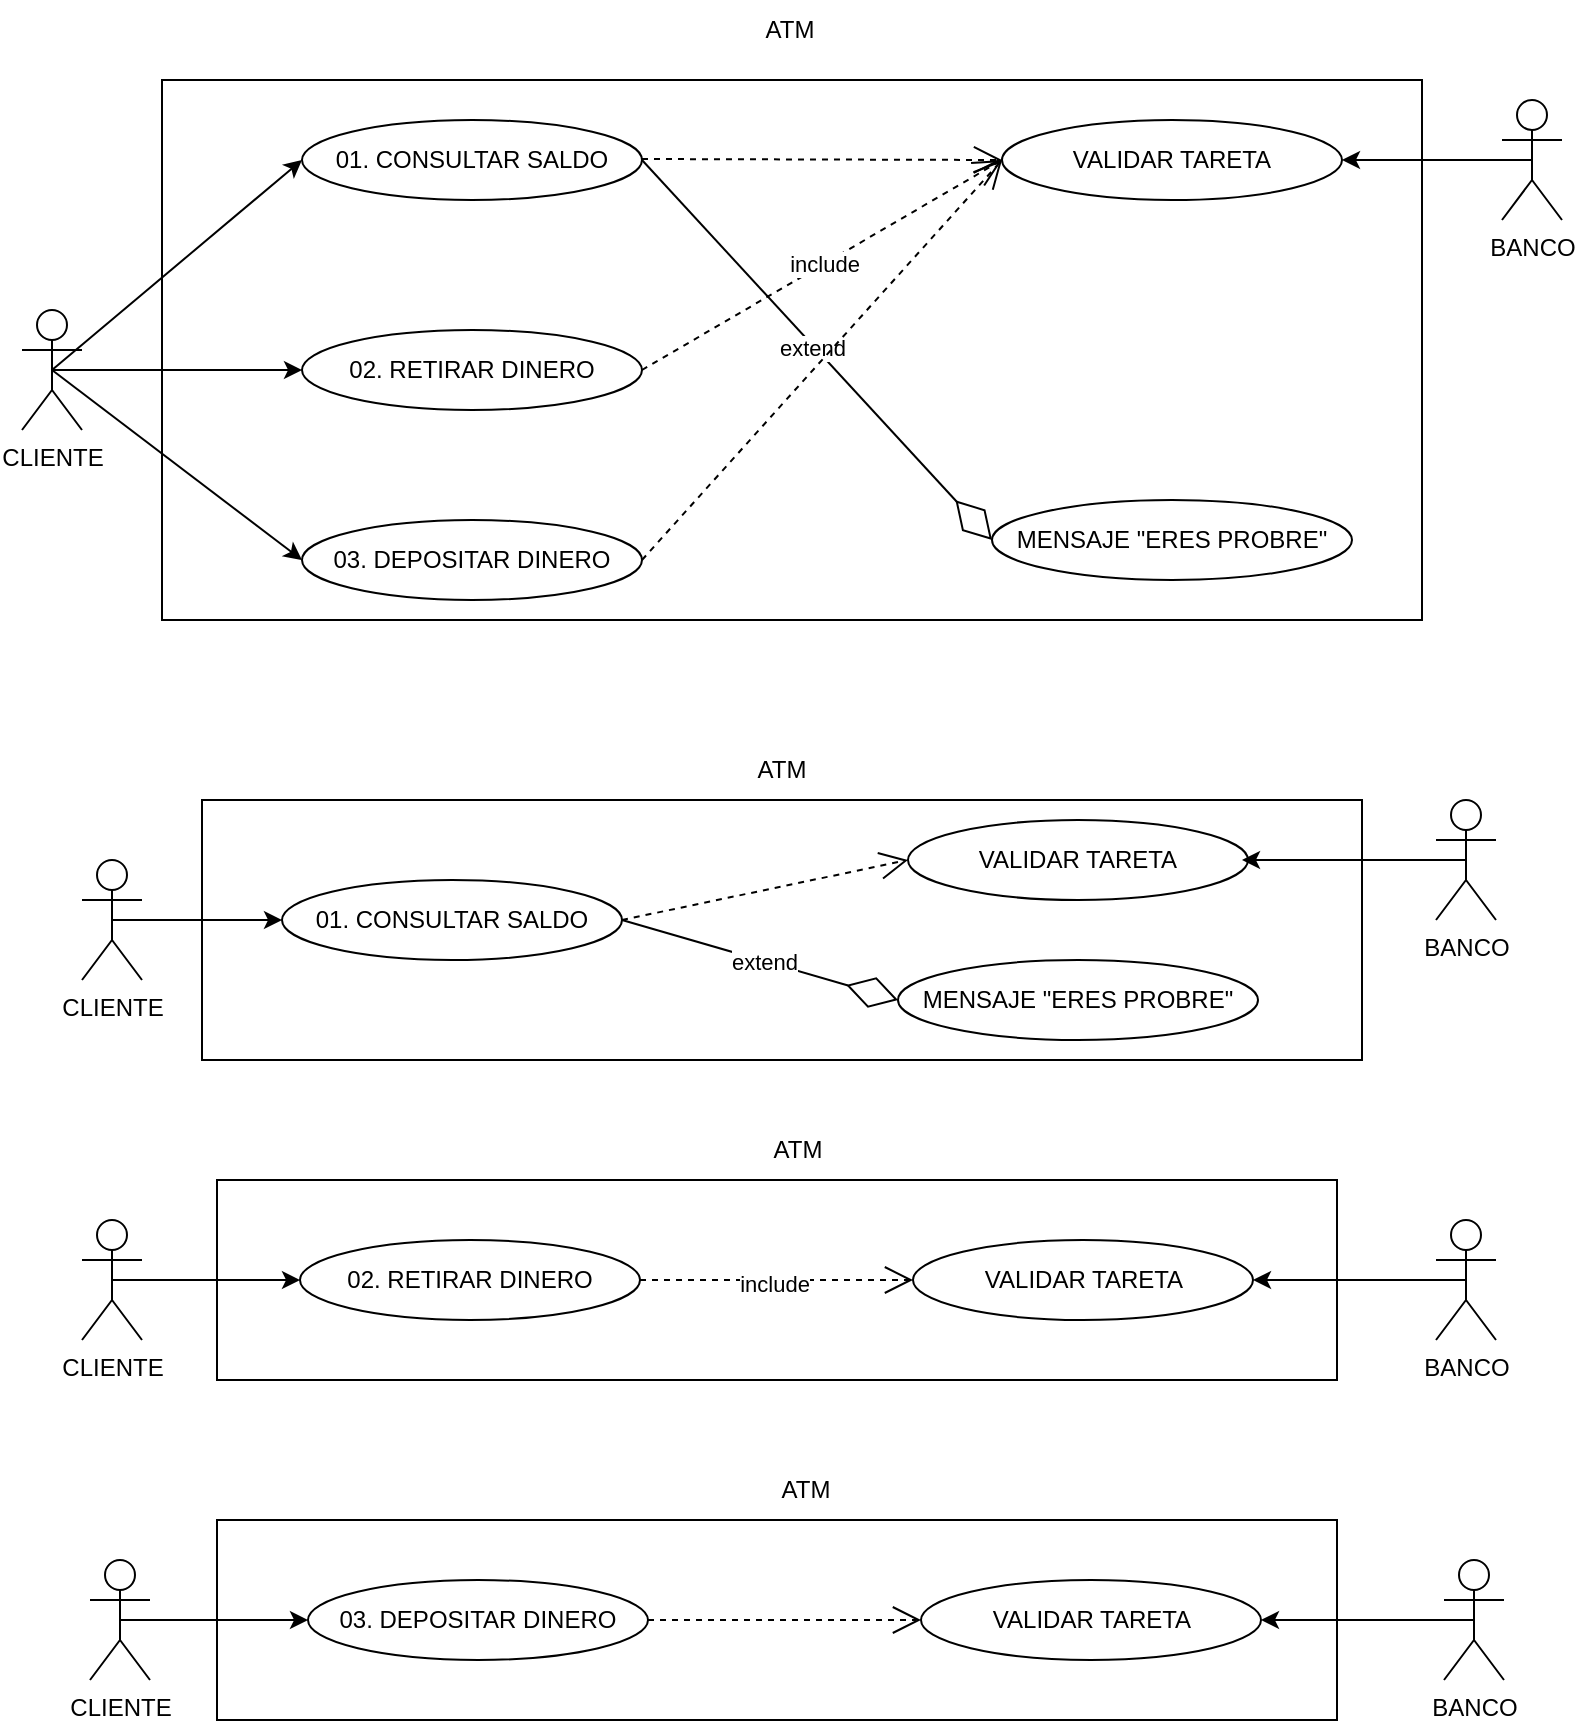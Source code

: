<mxfile version="26.2.9">
  <diagram name="Página-1" id="77_jLdsXMXuXue2JdILN">
    <mxGraphModel dx="874" dy="465" grid="1" gridSize="10" guides="1" tooltips="1" connect="1" arrows="1" fold="1" page="1" pageScale="1" pageWidth="827" pageHeight="1169" math="0" shadow="0">
      <root>
        <mxCell id="0" />
        <mxCell id="1" parent="0" />
        <mxCell id="1ag3v4XTMJ8q7o0tQjij-1" value="BANCO" style="shape=umlActor;verticalLabelPosition=bottom;verticalAlign=top;html=1;outlineConnect=0;" parent="1" vertex="1">
          <mxGeometry x="770" y="200" width="30" height="60" as="geometry" />
        </mxCell>
        <mxCell id="1ag3v4XTMJ8q7o0tQjij-2" value="CLIENTE" style="shape=umlActor;verticalLabelPosition=bottom;verticalAlign=top;html=1;outlineConnect=0;" parent="1" vertex="1">
          <mxGeometry x="30" y="305" width="30" height="60" as="geometry" />
        </mxCell>
        <mxCell id="1ag3v4XTMJ8q7o0tQjij-6" value="01. CONSULTAR SALDO" style="ellipse;whiteSpace=wrap;html=1;" parent="1" vertex="1">
          <mxGeometry x="170" y="210" width="170" height="40" as="geometry" />
        </mxCell>
        <mxCell id="1ag3v4XTMJ8q7o0tQjij-8" value="VALIDAR TARETA" style="ellipse;whiteSpace=wrap;html=1;" parent="1" vertex="1">
          <mxGeometry x="520" y="210" width="170" height="40" as="geometry" />
        </mxCell>
        <mxCell id="1ag3v4XTMJ8q7o0tQjij-15" value="ATM" style="text;html=1;align=center;verticalAlign=middle;whiteSpace=wrap;rounded=0;" parent="1" vertex="1">
          <mxGeometry x="380" y="520" width="60" height="30" as="geometry" />
        </mxCell>
        <mxCell id="1ag3v4XTMJ8q7o0tQjij-16" value="02. RETIRAR DINERO" style="ellipse;whiteSpace=wrap;html=1;" parent="1" vertex="1">
          <mxGeometry x="170" y="315" width="170" height="40" as="geometry" />
        </mxCell>
        <mxCell id="1ag3v4XTMJ8q7o0tQjij-17" value="03. DEPOSITAR DINERO" style="ellipse;whiteSpace=wrap;html=1;" parent="1" vertex="1">
          <mxGeometry x="170" y="410" width="170" height="40" as="geometry" />
        </mxCell>
        <mxCell id="1ag3v4XTMJ8q7o0tQjij-18" value="MENSAJE &quot;ERES PROBRE&quot;" style="ellipse;whiteSpace=wrap;html=1;" parent="1" vertex="1">
          <mxGeometry x="515" y="400" width="180" height="40" as="geometry" />
        </mxCell>
        <mxCell id="1ag3v4XTMJ8q7o0tQjij-20" value="" style="endArrow=diamondThin;endFill=0;endSize=24;html=1;rounded=0;exitX=1;exitY=0.5;exitDx=0;exitDy=0;entryX=0;entryY=0.5;entryDx=0;entryDy=0;" parent="1" source="1ag3v4XTMJ8q7o0tQjij-6" target="1ag3v4XTMJ8q7o0tQjij-18" edge="1">
          <mxGeometry width="160" relative="1" as="geometry">
            <mxPoint x="330" y="360" as="sourcePoint" />
            <mxPoint x="490" y="360" as="targetPoint" />
          </mxGeometry>
        </mxCell>
        <mxCell id="1ag3v4XTMJ8q7o0tQjij-65" value="extend" style="edgeLabel;html=1;align=center;verticalAlign=middle;resizable=0;points=[];" parent="1ag3v4XTMJ8q7o0tQjij-20" vertex="1" connectable="0">
          <mxGeometry x="-0.03" y="-2" relative="1" as="geometry">
            <mxPoint x="1" as="offset" />
          </mxGeometry>
        </mxCell>
        <mxCell id="1ag3v4XTMJ8q7o0tQjij-21" value="" style="endArrow=open;endSize=12;dashed=1;html=1;rounded=0;entryX=0;entryY=0.5;entryDx=0;entryDy=0;" parent="1" target="1ag3v4XTMJ8q7o0tQjij-8" edge="1">
          <mxGeometry x="-0.001" width="160" relative="1" as="geometry">
            <mxPoint x="340" y="229.5" as="sourcePoint" />
            <mxPoint x="500" y="229.5" as="targetPoint" />
            <mxPoint as="offset" />
          </mxGeometry>
        </mxCell>
        <mxCell id="1ag3v4XTMJ8q7o0tQjij-22" value="" style="endArrow=open;endSize=12;dashed=1;html=1;rounded=0;exitX=1;exitY=0.5;exitDx=0;exitDy=0;entryX=0;entryY=0.5;entryDx=0;entryDy=0;" parent="1" source="1ag3v4XTMJ8q7o0tQjij-16" target="1ag3v4XTMJ8q7o0tQjij-8" edge="1">
          <mxGeometry width="160" relative="1" as="geometry">
            <mxPoint x="330" y="360" as="sourcePoint" />
            <mxPoint x="440" y="270" as="targetPoint" />
          </mxGeometry>
        </mxCell>
        <mxCell id="1ag3v4XTMJ8q7o0tQjij-66" value="include" style="edgeLabel;html=1;align=center;verticalAlign=middle;resizable=0;points=[];" parent="1ag3v4XTMJ8q7o0tQjij-22" vertex="1" connectable="0">
          <mxGeometry x="0.008" relative="1" as="geometry">
            <mxPoint as="offset" />
          </mxGeometry>
        </mxCell>
        <mxCell id="1ag3v4XTMJ8q7o0tQjij-23" value="" style="endArrow=open;endSize=12;dashed=1;html=1;rounded=0;exitX=1;exitY=0.5;exitDx=0;exitDy=0;entryX=0;entryY=0.5;entryDx=0;entryDy=0;" parent="1" source="1ag3v4XTMJ8q7o0tQjij-17" target="1ag3v4XTMJ8q7o0tQjij-8" edge="1">
          <mxGeometry x="0.7" y="49" width="160" relative="1" as="geometry">
            <mxPoint x="340" y="370" as="sourcePoint" />
            <mxPoint x="510" y="270" as="targetPoint" />
            <mxPoint as="offset" />
          </mxGeometry>
        </mxCell>
        <mxCell id="1ag3v4XTMJ8q7o0tQjij-25" value="" style="endArrow=classic;html=1;rounded=0;exitX=0.5;exitY=0.5;exitDx=0;exitDy=0;exitPerimeter=0;entryX=0;entryY=0.5;entryDx=0;entryDy=0;" parent="1" source="1ag3v4XTMJ8q7o0tQjij-2" target="1ag3v4XTMJ8q7o0tQjij-6" edge="1">
          <mxGeometry width="50" height="50" relative="1" as="geometry">
            <mxPoint x="70" y="310" as="sourcePoint" />
            <mxPoint x="120" y="260" as="targetPoint" />
          </mxGeometry>
        </mxCell>
        <mxCell id="1ag3v4XTMJ8q7o0tQjij-26" value="" style="endArrow=classic;html=1;rounded=0;exitX=0.5;exitY=0.5;exitDx=0;exitDy=0;exitPerimeter=0;" parent="1" source="1ag3v4XTMJ8q7o0tQjij-2" target="1ag3v4XTMJ8q7o0tQjij-16" edge="1">
          <mxGeometry width="50" height="50" relative="1" as="geometry">
            <mxPoint x="65" y="320" as="sourcePoint" />
            <mxPoint x="180" y="248" as="targetPoint" />
          </mxGeometry>
        </mxCell>
        <mxCell id="1ag3v4XTMJ8q7o0tQjij-27" value="" style="endArrow=classic;html=1;rounded=0;exitX=0.5;exitY=0.5;exitDx=0;exitDy=0;exitPerimeter=0;entryX=0;entryY=0.5;entryDx=0;entryDy=0;" parent="1" source="1ag3v4XTMJ8q7o0tQjij-2" target="1ag3v4XTMJ8q7o0tQjij-17" edge="1">
          <mxGeometry width="50" height="50" relative="1" as="geometry">
            <mxPoint x="65" y="320" as="sourcePoint" />
            <mxPoint x="180" y="240" as="targetPoint" />
          </mxGeometry>
        </mxCell>
        <mxCell id="1ag3v4XTMJ8q7o0tQjij-28" value="" style="endArrow=classic;html=1;rounded=0;entryX=1;entryY=0.5;entryDx=0;entryDy=0;exitX=0.5;exitY=0.5;exitDx=0;exitDy=0;exitPerimeter=0;" parent="1" source="1ag3v4XTMJ8q7o0tQjij-1" target="1ag3v4XTMJ8q7o0tQjij-8" edge="1">
          <mxGeometry width="50" height="50" relative="1" as="geometry">
            <mxPoint x="145" y="365" as="sourcePoint" />
            <mxPoint x="260" y="285" as="targetPoint" />
          </mxGeometry>
        </mxCell>
        <mxCell id="1ag3v4XTMJ8q7o0tQjij-33" value="BANCO" style="shape=umlActor;verticalLabelPosition=bottom;verticalAlign=top;html=1;outlineConnect=0;" parent="1" vertex="1">
          <mxGeometry x="737" y="550" width="30" height="60" as="geometry" />
        </mxCell>
        <mxCell id="1ag3v4XTMJ8q7o0tQjij-36" style="edgeStyle=orthogonalEdgeStyle;rounded=0;orthogonalLoop=1;jettySize=auto;html=1;exitX=0.5;exitY=0.5;exitDx=0;exitDy=0;exitPerimeter=0;entryX=0;entryY=0.5;entryDx=0;entryDy=0;" parent="1" source="1ag3v4XTMJ8q7o0tQjij-34" target="1ag3v4XTMJ8q7o0tQjij-35" edge="1">
          <mxGeometry relative="1" as="geometry" />
        </mxCell>
        <mxCell id="1ag3v4XTMJ8q7o0tQjij-34" value="CLIENTE" style="shape=umlActor;verticalLabelPosition=bottom;verticalAlign=top;html=1;outlineConnect=0;" parent="1" vertex="1">
          <mxGeometry x="60" y="580" width="30" height="60" as="geometry" />
        </mxCell>
        <mxCell id="1ag3v4XTMJ8q7o0tQjij-35" value="01. CONSULTAR SALDO" style="ellipse;whiteSpace=wrap;html=1;" parent="1" vertex="1">
          <mxGeometry x="160" y="590" width="170" height="40" as="geometry" />
        </mxCell>
        <mxCell id="1ag3v4XTMJ8q7o0tQjij-37" value="VALIDAR TARETA" style="ellipse;whiteSpace=wrap;html=1;" parent="1" vertex="1">
          <mxGeometry x="473" y="560" width="170" height="40" as="geometry" />
        </mxCell>
        <mxCell id="1ag3v4XTMJ8q7o0tQjij-38" value="MENSAJE &quot;ERES PROBRE&quot;" style="ellipse;whiteSpace=wrap;html=1;" parent="1" vertex="1">
          <mxGeometry x="468" y="630" width="180" height="40" as="geometry" />
        </mxCell>
        <mxCell id="1ag3v4XTMJ8q7o0tQjij-40" value="" style="endArrow=open;endSize=12;dashed=1;html=1;rounded=0;entryX=0;entryY=0.5;entryDx=0;entryDy=0;" parent="1" target="1ag3v4XTMJ8q7o0tQjij-37" edge="1">
          <mxGeometry x="-0.001" width="160" relative="1" as="geometry">
            <mxPoint x="330" y="610" as="sourcePoint" />
            <mxPoint x="430" y="645.5" as="targetPoint" />
            <mxPoint as="offset" />
          </mxGeometry>
        </mxCell>
        <mxCell id="1ag3v4XTMJ8q7o0tQjij-41" value="" style="endArrow=diamondThin;endFill=0;endSize=24;html=1;rounded=0;exitX=1;exitY=0.5;exitDx=0;exitDy=0;entryX=0;entryY=0.5;entryDx=0;entryDy=0;" parent="1" target="1ag3v4XTMJ8q7o0tQjij-38" edge="1">
          <mxGeometry width="160" relative="1" as="geometry">
            <mxPoint x="330" y="610" as="sourcePoint" />
            <mxPoint x="430" y="715" as="targetPoint" />
          </mxGeometry>
        </mxCell>
        <mxCell id="1ag3v4XTMJ8q7o0tQjij-70" value="extend" style="edgeLabel;html=1;align=center;verticalAlign=middle;resizable=0;points=[];" parent="1ag3v4XTMJ8q7o0tQjij-41" vertex="1" connectable="0">
          <mxGeometry x="0.02" relative="1" as="geometry">
            <mxPoint as="offset" />
          </mxGeometry>
        </mxCell>
        <mxCell id="1ag3v4XTMJ8q7o0tQjij-43" value="" style="endArrow=classic;html=1;rounded=0;exitX=0.5;exitY=0.5;exitDx=0;exitDy=0;exitPerimeter=0;" parent="1" source="1ag3v4XTMJ8q7o0tQjij-33" edge="1">
          <mxGeometry width="50" height="50" relative="1" as="geometry">
            <mxPoint x="735" y="625" as="sourcePoint" />
            <mxPoint x="640" y="580" as="targetPoint" />
          </mxGeometry>
        </mxCell>
        <mxCell id="1ag3v4XTMJ8q7o0tQjij-44" value="" style="rounded=0;whiteSpace=wrap;html=1;fillColor=none;" parent="1" vertex="1">
          <mxGeometry x="120" y="550" width="580" height="130" as="geometry" />
        </mxCell>
        <mxCell id="1ag3v4XTMJ8q7o0tQjij-49" value="" style="rounded=0;whiteSpace=wrap;html=1;fillColor=none;" parent="1" vertex="1">
          <mxGeometry x="100" y="190" width="630" height="270" as="geometry" />
        </mxCell>
        <mxCell id="1ag3v4XTMJ8q7o0tQjij-50" value="ATM" style="text;html=1;align=center;verticalAlign=middle;whiteSpace=wrap;rounded=0;" parent="1" vertex="1">
          <mxGeometry x="384" y="150" width="60" height="30" as="geometry" />
        </mxCell>
        <mxCell id="1ag3v4XTMJ8q7o0tQjij-51" value="ATM" style="text;html=1;align=center;verticalAlign=middle;whiteSpace=wrap;rounded=0;" parent="1" vertex="1">
          <mxGeometry x="387.5" y="710" width="60" height="30" as="geometry" />
        </mxCell>
        <mxCell id="1ag3v4XTMJ8q7o0tQjij-52" value="BANCO" style="shape=umlActor;verticalLabelPosition=bottom;verticalAlign=top;html=1;outlineConnect=0;" parent="1" vertex="1">
          <mxGeometry x="737" y="760" width="30" height="60" as="geometry" />
        </mxCell>
        <mxCell id="1ag3v4XTMJ8q7o0tQjij-53" style="edgeStyle=orthogonalEdgeStyle;rounded=0;orthogonalLoop=1;jettySize=auto;html=1;exitX=0.5;exitY=0.5;exitDx=0;exitDy=0;exitPerimeter=0;entryX=0;entryY=0.5;entryDx=0;entryDy=0;" parent="1" source="1ag3v4XTMJ8q7o0tQjij-54" target="1ag3v4XTMJ8q7o0tQjij-55" edge="1">
          <mxGeometry relative="1" as="geometry" />
        </mxCell>
        <mxCell id="1ag3v4XTMJ8q7o0tQjij-54" value="CLIENTE" style="shape=umlActor;verticalLabelPosition=bottom;verticalAlign=top;html=1;outlineConnect=0;" parent="1" vertex="1">
          <mxGeometry x="60" y="760" width="30" height="60" as="geometry" />
        </mxCell>
        <mxCell id="1ag3v4XTMJ8q7o0tQjij-55" value="02. RETIRAR DINERO" style="ellipse;whiteSpace=wrap;html=1;" parent="1" vertex="1">
          <mxGeometry x="169" y="770" width="170" height="40" as="geometry" />
        </mxCell>
        <mxCell id="1ag3v4XTMJ8q7o0tQjij-56" value="VALIDAR TARETA" style="ellipse;whiteSpace=wrap;html=1;" parent="1" vertex="1">
          <mxGeometry x="475.5" y="770" width="170" height="40" as="geometry" />
        </mxCell>
        <mxCell id="1ag3v4XTMJ8q7o0tQjij-58" value="" style="endArrow=open;endSize=12;dashed=1;html=1;rounded=0;entryX=0;entryY=0.5;entryDx=0;entryDy=0;" parent="1" target="1ag3v4XTMJ8q7o0tQjij-56" edge="1">
          <mxGeometry x="-0.001" width="160" relative="1" as="geometry">
            <mxPoint x="339" y="790" as="sourcePoint" />
            <mxPoint x="439" y="825.5" as="targetPoint" />
            <mxPoint as="offset" />
          </mxGeometry>
        </mxCell>
        <mxCell id="1ag3v4XTMJ8q7o0tQjij-59" value="include" style="edgeLabel;html=1;align=center;verticalAlign=middle;resizable=0;points=[];" parent="1ag3v4XTMJ8q7o0tQjij-58" vertex="1" connectable="0">
          <mxGeometry x="-0.026" y="-2" relative="1" as="geometry">
            <mxPoint as="offset" />
          </mxGeometry>
        </mxCell>
        <mxCell id="1ag3v4XTMJ8q7o0tQjij-62" value="" style="endArrow=classic;html=1;rounded=0;exitX=0.5;exitY=0.5;exitDx=0;exitDy=0;exitPerimeter=0;entryX=1;entryY=0.5;entryDx=0;entryDy=0;" parent="1" source="1ag3v4XTMJ8q7o0tQjij-52" target="1ag3v4XTMJ8q7o0tQjij-56" edge="1">
          <mxGeometry width="50" height="50" relative="1" as="geometry">
            <mxPoint x="744" y="805" as="sourcePoint" />
            <mxPoint x="649" y="760" as="targetPoint" />
          </mxGeometry>
        </mxCell>
        <mxCell id="1ag3v4XTMJ8q7o0tQjij-63" value="" style="rounded=0;whiteSpace=wrap;html=1;fillColor=none;" parent="1" vertex="1">
          <mxGeometry x="127.5" y="740" width="560" height="100" as="geometry" />
        </mxCell>
        <mxCell id="1ag3v4XTMJ8q7o0tQjij-75" value="ATM" style="text;html=1;align=center;verticalAlign=middle;whiteSpace=wrap;rounded=0;" parent="1" vertex="1">
          <mxGeometry x="391.5" y="880" width="60" height="30" as="geometry" />
        </mxCell>
        <mxCell id="1ag3v4XTMJ8q7o0tQjij-76" value="BANCO" style="shape=umlActor;verticalLabelPosition=bottom;verticalAlign=top;html=1;outlineConnect=0;" parent="1" vertex="1">
          <mxGeometry x="741" y="930" width="30" height="60" as="geometry" />
        </mxCell>
        <mxCell id="1ag3v4XTMJ8q7o0tQjij-77" style="edgeStyle=orthogonalEdgeStyle;rounded=0;orthogonalLoop=1;jettySize=auto;html=1;exitX=0.5;exitY=0.5;exitDx=0;exitDy=0;exitPerimeter=0;entryX=0;entryY=0.5;entryDx=0;entryDy=0;" parent="1" source="1ag3v4XTMJ8q7o0tQjij-78" target="1ag3v4XTMJ8q7o0tQjij-79" edge="1">
          <mxGeometry relative="1" as="geometry" />
        </mxCell>
        <mxCell id="1ag3v4XTMJ8q7o0tQjij-78" value="CLIENTE" style="shape=umlActor;verticalLabelPosition=bottom;verticalAlign=top;html=1;outlineConnect=0;" parent="1" vertex="1">
          <mxGeometry x="64" y="930" width="30" height="60" as="geometry" />
        </mxCell>
        <mxCell id="1ag3v4XTMJ8q7o0tQjij-79" value="03. DEPOSITAR DINERO" style="ellipse;whiteSpace=wrap;html=1;" parent="1" vertex="1">
          <mxGeometry x="173" y="940" width="170" height="40" as="geometry" />
        </mxCell>
        <mxCell id="1ag3v4XTMJ8q7o0tQjij-80" value="VALIDAR TARETA" style="ellipse;whiteSpace=wrap;html=1;" parent="1" vertex="1">
          <mxGeometry x="479.5" y="940" width="170" height="40" as="geometry" />
        </mxCell>
        <mxCell id="1ag3v4XTMJ8q7o0tQjij-81" value="" style="endArrow=open;endSize=12;dashed=1;html=1;rounded=0;entryX=0;entryY=0.5;entryDx=0;entryDy=0;" parent="1" target="1ag3v4XTMJ8q7o0tQjij-80" edge="1">
          <mxGeometry x="-0.001" width="160" relative="1" as="geometry">
            <mxPoint x="343" y="960" as="sourcePoint" />
            <mxPoint x="443" y="995.5" as="targetPoint" />
            <mxPoint as="offset" />
          </mxGeometry>
        </mxCell>
        <mxCell id="1ag3v4XTMJ8q7o0tQjij-83" value="" style="endArrow=classic;html=1;rounded=0;exitX=0.5;exitY=0.5;exitDx=0;exitDy=0;exitPerimeter=0;entryX=1;entryY=0.5;entryDx=0;entryDy=0;" parent="1" source="1ag3v4XTMJ8q7o0tQjij-76" target="1ag3v4XTMJ8q7o0tQjij-80" edge="1">
          <mxGeometry width="50" height="50" relative="1" as="geometry">
            <mxPoint x="748" y="975" as="sourcePoint" />
            <mxPoint x="653" y="930" as="targetPoint" />
          </mxGeometry>
        </mxCell>
        <mxCell id="1ag3v4XTMJ8q7o0tQjij-84" value="" style="rounded=0;whiteSpace=wrap;html=1;fillColor=none;" parent="1" vertex="1">
          <mxGeometry x="127.5" y="910" width="560" height="100" as="geometry" />
        </mxCell>
      </root>
    </mxGraphModel>
  </diagram>
</mxfile>
